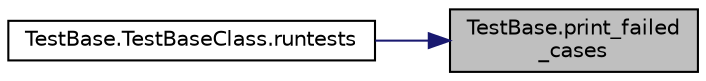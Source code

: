 digraph "TestBase.print_failed_cases"
{
 // LATEX_PDF_SIZE
  edge [fontname="Helvetica",fontsize="10",labelfontname="Helvetica",labelfontsize="10"];
  node [fontname="Helvetica",fontsize="10",shape=record];
  rankdir="RL";
  Node1 [label="TestBase.print_failed\l_cases",height=0.2,width=0.4,color="black", fillcolor="grey75", style="filled", fontcolor="black",tooltip=" "];
  Node1 -> Node2 [dir="back",color="midnightblue",fontsize="10",style="solid",fontname="Helvetica"];
  Node2 [label="TestBase.TestBaseClass.runtests",height=0.2,width=0.4,color="black", fillcolor="white", style="filled",URL="$class_test_base_1_1_test_base_class.html#aca642852997c58a4d782a28dae0218c4",tooltip="Execute the tests."];
}
